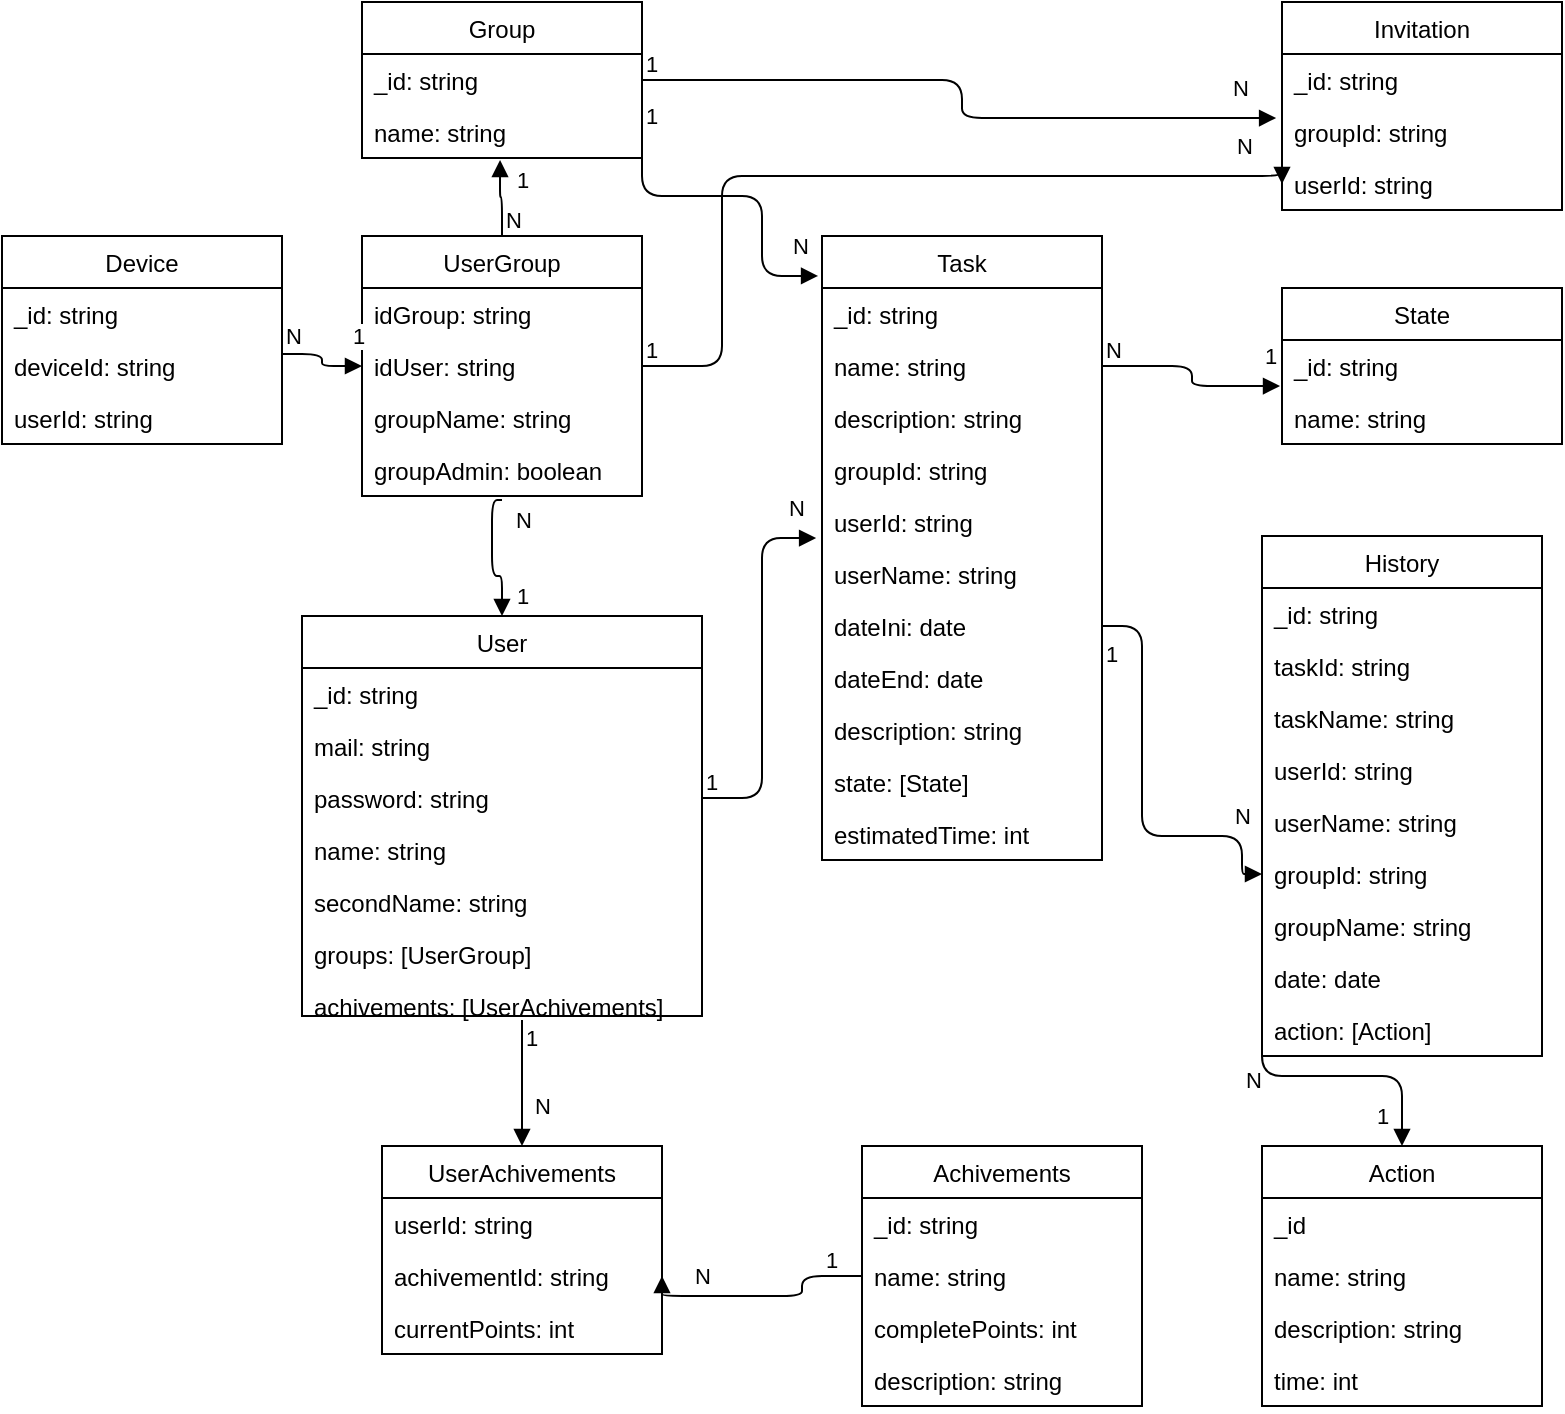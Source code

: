 <mxfile version="14.4.3" type="device"><diagram id="mBvxw70yb0Zf4yTF3M4U" name="Página-1"><mxGraphModel dx="1422" dy="822" grid="1" gridSize="10" guides="1" tooltips="1" connect="1" arrows="1" fold="1" page="1" pageScale="1" pageWidth="827" pageHeight="1169" math="0" shadow="0"><root><mxCell id="0"/><mxCell id="1" parent="0"/><mxCell id="lRIT42_bY--8WyriqjhK-4" value="Group" style="swimlane;fontStyle=0;childLayout=stackLayout;horizontal=1;startSize=26;fillColor=none;horizontalStack=0;resizeParent=1;resizeParentMax=0;resizeLast=0;collapsible=1;marginBottom=0;" parent="1" vertex="1"><mxGeometry x="200" y="13" width="140" height="78" as="geometry"><mxRectangle x="359" y="520" width="90" height="26" as="alternateBounds"/></mxGeometry></mxCell><mxCell id="lRIT42_bY--8WyriqjhK-5" value="_id: string" style="text;strokeColor=none;fillColor=none;align=left;verticalAlign=top;spacingLeft=4;spacingRight=4;overflow=hidden;rotatable=0;points=[[0,0.5],[1,0.5]];portConstraint=eastwest;" parent="lRIT42_bY--8WyriqjhK-4" vertex="1"><mxGeometry y="26" width="140" height="26" as="geometry"/></mxCell><mxCell id="lRIT42_bY--8WyriqjhK-6" value="name: string" style="text;strokeColor=none;fillColor=none;align=left;verticalAlign=top;spacingLeft=4;spacingRight=4;overflow=hidden;rotatable=0;points=[[0,0.5],[1,0.5]];portConstraint=eastwest;" parent="lRIT42_bY--8WyriqjhK-4" vertex="1"><mxGeometry y="52" width="140" height="26" as="geometry"/></mxCell><mxCell id="lRIT42_bY--8WyriqjhK-8" value="Invitation" style="swimlane;fontStyle=0;childLayout=stackLayout;horizontal=1;startSize=26;fillColor=none;horizontalStack=0;resizeParent=1;resizeParentMax=0;resizeLast=0;collapsible=1;marginBottom=0;" parent="1" vertex="1"><mxGeometry x="660" y="13" width="140" height="104" as="geometry"/></mxCell><mxCell id="lRIT42_bY--8WyriqjhK-9" value="_id: string" style="text;strokeColor=none;fillColor=none;align=left;verticalAlign=top;spacingLeft=4;spacingRight=4;overflow=hidden;rotatable=0;points=[[0,0.5],[1,0.5]];portConstraint=eastwest;" parent="lRIT42_bY--8WyriqjhK-8" vertex="1"><mxGeometry y="26" width="140" height="26" as="geometry"/></mxCell><mxCell id="lRIT42_bY--8WyriqjhK-10" value="groupId: string" style="text;strokeColor=none;fillColor=none;align=left;verticalAlign=top;spacingLeft=4;spacingRight=4;overflow=hidden;rotatable=0;points=[[0,0.5],[1,0.5]];portConstraint=eastwest;" parent="lRIT42_bY--8WyriqjhK-8" vertex="1"><mxGeometry y="52" width="140" height="26" as="geometry"/></mxCell><mxCell id="lRIT42_bY--8WyriqjhK-11" value="userId: string" style="text;strokeColor=none;fillColor=none;align=left;verticalAlign=top;spacingLeft=4;spacingRight=4;overflow=hidden;rotatable=0;points=[[0,0.5],[1,0.5]];portConstraint=eastwest;" parent="lRIT42_bY--8WyriqjhK-8" vertex="1"><mxGeometry y="78" width="140" height="26" as="geometry"/></mxCell><mxCell id="lRIT42_bY--8WyriqjhK-12" value="" style="endArrow=block;endFill=1;html=1;edgeStyle=orthogonalEdgeStyle;align=left;verticalAlign=top;exitX=1;exitY=0.5;exitDx=0;exitDy=0;entryX=-0.021;entryY=0.231;entryDx=0;entryDy=0;entryPerimeter=0;" parent="1" source="lRIT42_bY--8WyriqjhK-5" target="lRIT42_bY--8WyriqjhK-10" edge="1"><mxGeometry x="-1" relative="1" as="geometry"><mxPoint x="300" y="233" as="sourcePoint"/><mxPoint x="460" y="233" as="targetPoint"/></mxGeometry></mxCell><mxCell id="lRIT42_bY--8WyriqjhK-13" value="1" style="edgeLabel;resizable=0;html=1;align=left;verticalAlign=bottom;" parent="lRIT42_bY--8WyriqjhK-12" connectable="0" vertex="1"><mxGeometry x="-1" relative="1" as="geometry"/></mxCell><mxCell id="lRIT42_bY--8WyriqjhK-14" value="N" style="edgeLabel;html=1;align=center;verticalAlign=middle;resizable=0;points=[];" parent="lRIT42_bY--8WyriqjhK-12" vertex="1" connectable="0"><mxGeometry x="0.89" y="-2" relative="1" as="geometry"><mxPoint y="-17.01" as="offset"/></mxGeometry></mxCell><mxCell id="lRIT42_bY--8WyriqjhK-15" value="User" style="swimlane;fontStyle=0;childLayout=stackLayout;horizontal=1;startSize=26;fillColor=none;horizontalStack=0;resizeParent=1;resizeParentMax=0;resizeLast=0;collapsible=1;marginBottom=0;" parent="1" vertex="1"><mxGeometry x="170" y="320" width="200" height="200" as="geometry"/></mxCell><mxCell id="lRIT42_bY--8WyriqjhK-16" value="_id: string" style="text;strokeColor=none;fillColor=none;align=left;verticalAlign=top;spacingLeft=4;spacingRight=4;overflow=hidden;rotatable=0;points=[[0,0.5],[1,0.5]];portConstraint=eastwest;" parent="lRIT42_bY--8WyriqjhK-15" vertex="1"><mxGeometry y="26" width="200" height="26" as="geometry"/></mxCell><mxCell id="lRIT42_bY--8WyriqjhK-17" value="mail: string" style="text;strokeColor=none;fillColor=none;align=left;verticalAlign=top;spacingLeft=4;spacingRight=4;overflow=hidden;rotatable=0;points=[[0,0.5],[1,0.5]];portConstraint=eastwest;" parent="lRIT42_bY--8WyriqjhK-15" vertex="1"><mxGeometry y="52" width="200" height="26" as="geometry"/></mxCell><mxCell id="lRIT42_bY--8WyriqjhK-18" value="password: string" style="text;strokeColor=none;fillColor=none;align=left;verticalAlign=top;spacingLeft=4;spacingRight=4;overflow=hidden;rotatable=0;points=[[0,0.5],[1,0.5]];portConstraint=eastwest;" parent="lRIT42_bY--8WyriqjhK-15" vertex="1"><mxGeometry y="78" width="200" height="26" as="geometry"/></mxCell><mxCell id="lRIT42_bY--8WyriqjhK-24" value="name: string" style="text;strokeColor=none;fillColor=none;align=left;verticalAlign=top;spacingLeft=4;spacingRight=4;overflow=hidden;rotatable=0;points=[[0,0.5],[1,0.5]];portConstraint=eastwest;" parent="lRIT42_bY--8WyriqjhK-15" vertex="1"><mxGeometry y="104" width="200" height="26" as="geometry"/></mxCell><mxCell id="lRIT42_bY--8WyriqjhK-25" value="secondName: string" style="text;strokeColor=none;fillColor=none;align=left;verticalAlign=top;spacingLeft=4;spacingRight=4;overflow=hidden;rotatable=0;points=[[0,0.5],[1,0.5]];portConstraint=eastwest;" parent="lRIT42_bY--8WyriqjhK-15" vertex="1"><mxGeometry y="130" width="200" height="26" as="geometry"/></mxCell><mxCell id="lRIT42_bY--8WyriqjhK-26" value="groups: [UserGroup]" style="text;strokeColor=none;fillColor=none;align=left;verticalAlign=top;spacingLeft=4;spacingRight=4;overflow=hidden;rotatable=0;points=[[0,0.5],[1,0.5]];portConstraint=eastwest;" parent="lRIT42_bY--8WyriqjhK-15" vertex="1"><mxGeometry y="156" width="200" height="26" as="geometry"/></mxCell><mxCell id="lRIT42_bY--8WyriqjhK-115" value="achivements: [UserAchivements]" style="text;strokeColor=none;fillColor=none;align=left;verticalAlign=top;spacingLeft=4;spacingRight=4;overflow=hidden;rotatable=0;points=[[0,0.5],[1,0.5]];portConstraint=eastwest;" parent="lRIT42_bY--8WyriqjhK-15" vertex="1"><mxGeometry y="182" width="200" height="18" as="geometry"/></mxCell><mxCell id="lRIT42_bY--8WyriqjhK-38" value="UserGroup" style="swimlane;fontStyle=0;childLayout=stackLayout;horizontal=1;startSize=26;fillColor=none;horizontalStack=0;resizeParent=1;resizeParentMax=0;resizeLast=0;collapsible=1;marginBottom=0;" parent="1" vertex="1"><mxGeometry x="200" y="130" width="140" height="130" as="geometry"/></mxCell><mxCell id="lRIT42_bY--8WyriqjhK-39" value="idGroup: string" style="text;strokeColor=none;fillColor=none;align=left;verticalAlign=top;spacingLeft=4;spacingRight=4;overflow=hidden;rotatable=0;points=[[0,0.5],[1,0.5]];portConstraint=eastwest;" parent="lRIT42_bY--8WyriqjhK-38" vertex="1"><mxGeometry y="26" width="140" height="26" as="geometry"/></mxCell><mxCell id="lRIT42_bY--8WyriqjhK-40" value="idUser: string" style="text;strokeColor=none;fillColor=none;align=left;verticalAlign=top;spacingLeft=4;spacingRight=4;overflow=hidden;rotatable=0;points=[[0,0.5],[1,0.5]];portConstraint=eastwest;" parent="lRIT42_bY--8WyriqjhK-38" vertex="1"><mxGeometry y="52" width="140" height="26" as="geometry"/></mxCell><mxCell id="lRIT42_bY--8WyriqjhK-41" value="groupName: string" style="text;strokeColor=none;fillColor=none;align=left;verticalAlign=top;spacingLeft=4;spacingRight=4;overflow=hidden;rotatable=0;points=[[0,0.5],[1,0.5]];portConstraint=eastwest;" parent="lRIT42_bY--8WyriqjhK-38" vertex="1"><mxGeometry y="78" width="140" height="26" as="geometry"/></mxCell><mxCell id="lRIT42_bY--8WyriqjhK-42" value="groupAdmin: boolean" style="text;strokeColor=none;fillColor=none;align=left;verticalAlign=top;spacingLeft=4;spacingRight=4;overflow=hidden;rotatable=0;points=[[0,0.5],[1,0.5]];portConstraint=eastwest;" parent="lRIT42_bY--8WyriqjhK-38" vertex="1"><mxGeometry y="104" width="140" height="26" as="geometry"/></mxCell><mxCell id="lRIT42_bY--8WyriqjhK-44" value="" style="endArrow=block;endFill=1;html=1;edgeStyle=orthogonalEdgeStyle;align=left;verticalAlign=top;exitX=0.5;exitY=0;exitDx=0;exitDy=0;entryX=0.493;entryY=1.038;entryDx=0;entryDy=0;entryPerimeter=0;" parent="1" source="lRIT42_bY--8WyriqjhK-38" target="lRIT42_bY--8WyriqjhK-6" edge="1"><mxGeometry x="-1" relative="1" as="geometry"><mxPoint x="540" y="237" as="sourcePoint"/><mxPoint x="717.06" y="243.006" as="targetPoint"/></mxGeometry></mxCell><mxCell id="lRIT42_bY--8WyriqjhK-45" value="N" style="edgeLabel;resizable=0;html=1;align=left;verticalAlign=bottom;" parent="lRIT42_bY--8WyriqjhK-44" connectable="0" vertex="1"><mxGeometry x="-1" relative="1" as="geometry"/></mxCell><mxCell id="lRIT42_bY--8WyriqjhK-46" value="1" style="edgeLabel;html=1;align=center;verticalAlign=middle;resizable=0;points=[];" parent="lRIT42_bY--8WyriqjhK-44" vertex="1" connectable="0"><mxGeometry x="0.89" y="-2" relative="1" as="geometry"><mxPoint x="8.98" y="8.0" as="offset"/></mxGeometry></mxCell><mxCell id="lRIT42_bY--8WyriqjhK-47" value="" style="endArrow=block;endFill=1;html=1;edgeStyle=orthogonalEdgeStyle;align=left;verticalAlign=top;exitX=0.5;exitY=1.077;exitDx=0;exitDy=0;entryX=0.5;entryY=0;entryDx=0;entryDy=0;exitPerimeter=0;" parent="1" source="lRIT42_bY--8WyriqjhK-42" target="lRIT42_bY--8WyriqjhK-15" edge="1"><mxGeometry x="-1" relative="1" as="geometry"><mxPoint x="582.9" y="357" as="sourcePoint"/><mxPoint x="759.96" y="363.006" as="targetPoint"/><Array as="points"><mxPoint x="265" y="262"/><mxPoint x="265" y="300"/><mxPoint x="270" y="300"/></Array></mxGeometry></mxCell><mxCell id="lRIT42_bY--8WyriqjhK-48" value="N" style="edgeLabel;resizable=0;html=1;align=left;verticalAlign=bottom;" parent="lRIT42_bY--8WyriqjhK-47" connectable="0" vertex="1"><mxGeometry x="-1" relative="1" as="geometry"><mxPoint x="5.04" y="18" as="offset"/></mxGeometry></mxCell><mxCell id="lRIT42_bY--8WyriqjhK-49" value="1" style="edgeLabel;html=1;align=center;verticalAlign=middle;resizable=0;points=[];" parent="lRIT42_bY--8WyriqjhK-47" vertex="1" connectable="0"><mxGeometry x="0.89" y="-2" relative="1" as="geometry"><mxPoint x="12" y="-6.96" as="offset"/></mxGeometry></mxCell><mxCell id="lRIT42_bY--8WyriqjhK-50" value="Task" style="swimlane;fontStyle=0;childLayout=stackLayout;horizontal=1;startSize=26;fillColor=none;horizontalStack=0;resizeParent=1;resizeParentMax=0;resizeLast=0;collapsible=1;marginBottom=0;" parent="1" vertex="1"><mxGeometry x="430" y="130" width="140" height="312" as="geometry"/></mxCell><mxCell id="lRIT42_bY--8WyriqjhK-51" value="_id: string" style="text;strokeColor=none;fillColor=none;align=left;verticalAlign=top;spacingLeft=4;spacingRight=4;overflow=hidden;rotatable=0;points=[[0,0.5],[1,0.5]];portConstraint=eastwest;" parent="lRIT42_bY--8WyriqjhK-50" vertex="1"><mxGeometry y="26" width="140" height="26" as="geometry"/></mxCell><mxCell id="lRIT42_bY--8WyriqjhK-52" value="name: string" style="text;strokeColor=none;fillColor=none;align=left;verticalAlign=top;spacingLeft=4;spacingRight=4;overflow=hidden;rotatable=0;points=[[0,0.5],[1,0.5]];portConstraint=eastwest;" parent="lRIT42_bY--8WyriqjhK-50" vertex="1"><mxGeometry y="52" width="140" height="26" as="geometry"/></mxCell><mxCell id="lRIT42_bY--8WyriqjhK-56" value="description: string" style="text;strokeColor=none;fillColor=none;align=left;verticalAlign=top;spacingLeft=4;spacingRight=4;overflow=hidden;rotatable=0;points=[[0,0.5],[1,0.5]];portConstraint=eastwest;" parent="lRIT42_bY--8WyriqjhK-50" vertex="1"><mxGeometry y="78" width="140" height="26" as="geometry"/></mxCell><mxCell id="lRIT42_bY--8WyriqjhK-58" value="groupId: string" style="text;strokeColor=none;fillColor=none;align=left;verticalAlign=top;spacingLeft=4;spacingRight=4;overflow=hidden;rotatable=0;points=[[0,0.5],[1,0.5]];portConstraint=eastwest;" parent="lRIT42_bY--8WyriqjhK-50" vertex="1"><mxGeometry y="104" width="140" height="26" as="geometry"/></mxCell><mxCell id="lRIT42_bY--8WyriqjhK-59" value="userId: string" style="text;strokeColor=none;fillColor=none;align=left;verticalAlign=top;spacingLeft=4;spacingRight=4;overflow=hidden;rotatable=0;points=[[0,0.5],[1,0.5]];portConstraint=eastwest;" parent="lRIT42_bY--8WyriqjhK-50" vertex="1"><mxGeometry y="130" width="140" height="26" as="geometry"/></mxCell><mxCell id="lRIT42_bY--8WyriqjhK-60" value="userName: string" style="text;strokeColor=none;fillColor=none;align=left;verticalAlign=top;spacingLeft=4;spacingRight=4;overflow=hidden;rotatable=0;points=[[0,0.5],[1,0.5]];portConstraint=eastwest;" parent="lRIT42_bY--8WyriqjhK-50" vertex="1"><mxGeometry y="156" width="140" height="26" as="geometry"/></mxCell><mxCell id="lRIT42_bY--8WyriqjhK-61" value="dateIni: date" style="text;strokeColor=none;fillColor=none;align=left;verticalAlign=top;spacingLeft=4;spacingRight=4;overflow=hidden;rotatable=0;points=[[0,0.5],[1,0.5]];portConstraint=eastwest;" parent="lRIT42_bY--8WyriqjhK-50" vertex="1"><mxGeometry y="182" width="140" height="26" as="geometry"/></mxCell><mxCell id="lRIT42_bY--8WyriqjhK-62" value="dateEnd: date" style="text;strokeColor=none;fillColor=none;align=left;verticalAlign=top;spacingLeft=4;spacingRight=4;overflow=hidden;rotatable=0;points=[[0,0.5],[1,0.5]];portConstraint=eastwest;" parent="lRIT42_bY--8WyriqjhK-50" vertex="1"><mxGeometry y="208" width="140" height="26" as="geometry"/></mxCell><mxCell id="lRIT42_bY--8WyriqjhK-63" value="description: string" style="text;strokeColor=none;fillColor=none;align=left;verticalAlign=top;spacingLeft=4;spacingRight=4;overflow=hidden;rotatable=0;points=[[0,0.5],[1,0.5]];portConstraint=eastwest;" parent="lRIT42_bY--8WyriqjhK-50" vertex="1"><mxGeometry y="234" width="140" height="26" as="geometry"/></mxCell><mxCell id="lRIT42_bY--8WyriqjhK-64" value="state: [State]" style="text;strokeColor=none;fillColor=none;align=left;verticalAlign=top;spacingLeft=4;spacingRight=4;overflow=hidden;rotatable=0;points=[[0,0.5],[1,0.5]];portConstraint=eastwest;" parent="lRIT42_bY--8WyriqjhK-50" vertex="1"><mxGeometry y="260" width="140" height="26" as="geometry"/></mxCell><mxCell id="lRIT42_bY--8WyriqjhK-65" value="estimatedTime: int" style="text;strokeColor=none;fillColor=none;align=left;verticalAlign=top;spacingLeft=4;spacingRight=4;overflow=hidden;rotatable=0;points=[[0,0.5],[1,0.5]];portConstraint=eastwest;" parent="lRIT42_bY--8WyriqjhK-50" vertex="1"><mxGeometry y="286" width="140" height="26" as="geometry"/></mxCell><mxCell id="lRIT42_bY--8WyriqjhK-67" value="" style="endArrow=block;endFill=1;html=1;edgeStyle=orthogonalEdgeStyle;align=left;verticalAlign=top;exitX=1;exitY=0.5;exitDx=0;exitDy=0;entryX=-0.014;entryY=0.064;entryDx=0;entryDy=0;entryPerimeter=0;" parent="1" source="lRIT42_bY--8WyriqjhK-6" target="lRIT42_bY--8WyriqjhK-50" edge="1"><mxGeometry x="-1" relative="1" as="geometry"><mxPoint x="450" y="112" as="sourcePoint"/><mxPoint x="627.06" y="118.006" as="targetPoint"/><Array as="points"><mxPoint x="340" y="110"/><mxPoint x="400" y="110"/><mxPoint x="400" y="150"/></Array></mxGeometry></mxCell><mxCell id="lRIT42_bY--8WyriqjhK-68" value="1" style="edgeLabel;resizable=0;html=1;align=left;verticalAlign=bottom;" parent="lRIT42_bY--8WyriqjhK-67" connectable="0" vertex="1"><mxGeometry x="-1" relative="1" as="geometry"/></mxCell><mxCell id="lRIT42_bY--8WyriqjhK-69" value="N" style="edgeLabel;html=1;align=center;verticalAlign=middle;resizable=0;points=[];" parent="lRIT42_bY--8WyriqjhK-67" vertex="1" connectable="0"><mxGeometry x="0.89" y="-2" relative="1" as="geometry"><mxPoint y="-17.01" as="offset"/></mxGeometry></mxCell><mxCell id="lRIT42_bY--8WyriqjhK-70" value="" style="endArrow=block;endFill=1;html=1;edgeStyle=orthogonalEdgeStyle;align=left;verticalAlign=top;exitX=1;exitY=0.5;exitDx=0;exitDy=0;entryX=-0.021;entryY=-0.192;entryDx=0;entryDy=0;entryPerimeter=0;" parent="1" source="lRIT42_bY--8WyriqjhK-18" target="lRIT42_bY--8WyriqjhK-60" edge="1"><mxGeometry x="-1" relative="1" as="geometry"><mxPoint x="460" y="497" as="sourcePoint"/><mxPoint x="637.06" y="503.006" as="targetPoint"/></mxGeometry></mxCell><mxCell id="lRIT42_bY--8WyriqjhK-71" value="1" style="edgeLabel;resizable=0;html=1;align=left;verticalAlign=bottom;" parent="lRIT42_bY--8WyriqjhK-70" connectable="0" vertex="1"><mxGeometry x="-1" relative="1" as="geometry"/></mxCell><mxCell id="lRIT42_bY--8WyriqjhK-72" value="N" style="edgeLabel;html=1;align=center;verticalAlign=middle;resizable=0;points=[];" parent="lRIT42_bY--8WyriqjhK-70" vertex="1" connectable="0"><mxGeometry x="0.89" y="-2" relative="1" as="geometry"><mxPoint y="-17.01" as="offset"/></mxGeometry></mxCell><mxCell id="lRIT42_bY--8WyriqjhK-73" value="Device" style="swimlane;fontStyle=0;childLayout=stackLayout;horizontal=1;startSize=26;fillColor=none;horizontalStack=0;resizeParent=1;resizeParentMax=0;resizeLast=0;collapsible=1;marginBottom=0;" parent="1" vertex="1"><mxGeometry x="20" y="130" width="140" height="104" as="geometry"/></mxCell><mxCell id="lRIT42_bY--8WyriqjhK-74" value="_id: string" style="text;strokeColor=none;fillColor=none;align=left;verticalAlign=top;spacingLeft=4;spacingRight=4;overflow=hidden;rotatable=0;points=[[0,0.5],[1,0.5]];portConstraint=eastwest;" parent="lRIT42_bY--8WyriqjhK-73" vertex="1"><mxGeometry y="26" width="140" height="26" as="geometry"/></mxCell><mxCell id="lRIT42_bY--8WyriqjhK-76" value="deviceId: string" style="text;strokeColor=none;fillColor=none;align=left;verticalAlign=top;spacingLeft=4;spacingRight=4;overflow=hidden;rotatable=0;points=[[0,0.5],[1,0.5]];portConstraint=eastwest;" parent="lRIT42_bY--8WyriqjhK-73" vertex="1"><mxGeometry y="52" width="140" height="26" as="geometry"/></mxCell><mxCell id="oiIY5G1CBraX-RQj-Dd1-1" value="userId: string" style="text;strokeColor=none;fillColor=none;align=left;verticalAlign=top;spacingLeft=4;spacingRight=4;overflow=hidden;rotatable=0;points=[[0,0.5],[1,0.5]];portConstraint=eastwest;" vertex="1" parent="lRIT42_bY--8WyriqjhK-73"><mxGeometry y="78" width="140" height="26" as="geometry"/></mxCell><mxCell id="lRIT42_bY--8WyriqjhK-77" value="" style="endArrow=block;endFill=1;html=1;edgeStyle=orthogonalEdgeStyle;align=left;verticalAlign=top;exitX=1;exitY=0.269;exitDx=0;exitDy=0;entryX=0;entryY=0.5;entryDx=0;entryDy=0;exitPerimeter=0;" parent="1" source="lRIT42_bY--8WyriqjhK-76" target="lRIT42_bY--8WyriqjhK-40" edge="1"><mxGeometry x="-1" relative="1" as="geometry"><mxPoint x="184.06" y="251.994" as="sourcePoint"/><mxPoint x="627.06" y="118.006" as="targetPoint"/></mxGeometry></mxCell><mxCell id="lRIT42_bY--8WyriqjhK-78" value="N" style="edgeLabel;resizable=0;html=1;align=left;verticalAlign=bottom;" parent="lRIT42_bY--8WyriqjhK-77" connectable="0" vertex="1"><mxGeometry x="-1" relative="1" as="geometry"/></mxCell><mxCell id="lRIT42_bY--8WyriqjhK-79" value="1" style="edgeLabel;html=1;align=center;verticalAlign=middle;resizable=0;points=[];" parent="lRIT42_bY--8WyriqjhK-77" vertex="1" connectable="0"><mxGeometry x="0.89" y="-2" relative="1" as="geometry"><mxPoint y="-17.01" as="offset"/></mxGeometry></mxCell><mxCell id="lRIT42_bY--8WyriqjhK-80" value="State" style="swimlane;fontStyle=0;childLayout=stackLayout;horizontal=1;startSize=26;fillColor=none;horizontalStack=0;resizeParent=1;resizeParentMax=0;resizeLast=0;collapsible=1;marginBottom=0;" parent="1" vertex="1"><mxGeometry x="660" y="156" width="140" height="78" as="geometry"/></mxCell><mxCell id="lRIT42_bY--8WyriqjhK-81" value="_id: string" style="text;strokeColor=none;fillColor=none;align=left;verticalAlign=top;spacingLeft=4;spacingRight=4;overflow=hidden;rotatable=0;points=[[0,0.5],[1,0.5]];portConstraint=eastwest;" parent="lRIT42_bY--8WyriqjhK-80" vertex="1"><mxGeometry y="26" width="140" height="26" as="geometry"/></mxCell><mxCell id="lRIT42_bY--8WyriqjhK-82" value="name: string" style="text;strokeColor=none;fillColor=none;align=left;verticalAlign=top;spacingLeft=4;spacingRight=4;overflow=hidden;rotatable=0;points=[[0,0.5],[1,0.5]];portConstraint=eastwest;" parent="lRIT42_bY--8WyriqjhK-80" vertex="1"><mxGeometry y="52" width="140" height="26" as="geometry"/></mxCell><mxCell id="lRIT42_bY--8WyriqjhK-84" value="" style="endArrow=block;endFill=1;html=1;edgeStyle=orthogonalEdgeStyle;align=left;verticalAlign=top;exitX=1;exitY=0.5;exitDx=0;exitDy=0;entryX=0;entryY=0.5;entryDx=0;entryDy=0;" parent="1" source="lRIT42_bY--8WyriqjhK-40" target="lRIT42_bY--8WyriqjhK-11" edge="1"><mxGeometry x="-1" relative="1" as="geometry"><mxPoint x="370" y="99" as="sourcePoint"/><mxPoint x="527.06" y="101.006" as="targetPoint"/><Array as="points"><mxPoint x="380" y="195"/><mxPoint x="380" y="100"/><mxPoint x="660" y="100"/></Array></mxGeometry></mxCell><mxCell id="lRIT42_bY--8WyriqjhK-85" value="1" style="edgeLabel;resizable=0;html=1;align=left;verticalAlign=bottom;" parent="lRIT42_bY--8WyriqjhK-84" connectable="0" vertex="1"><mxGeometry x="-1" relative="1" as="geometry"/></mxCell><mxCell id="lRIT42_bY--8WyriqjhK-86" value="N" style="edgeLabel;html=1;align=center;verticalAlign=middle;resizable=0;points=[];" parent="lRIT42_bY--8WyriqjhK-84" vertex="1" connectable="0"><mxGeometry x="0.89" y="-2" relative="1" as="geometry"><mxPoint y="-17.01" as="offset"/></mxGeometry></mxCell><mxCell id="lRIT42_bY--8WyriqjhK-90" value="History" style="swimlane;fontStyle=0;childLayout=stackLayout;horizontal=1;startSize=26;fillColor=none;horizontalStack=0;resizeParent=1;resizeParentMax=0;resizeLast=0;collapsible=1;marginBottom=0;" parent="1" vertex="1"><mxGeometry x="650" y="280" width="140" height="260" as="geometry"/></mxCell><mxCell id="lRIT42_bY--8WyriqjhK-91" value="_id: string" style="text;strokeColor=none;fillColor=none;align=left;verticalAlign=top;spacingLeft=4;spacingRight=4;overflow=hidden;rotatable=0;points=[[0,0.5],[1,0.5]];portConstraint=eastwest;" parent="lRIT42_bY--8WyriqjhK-90" vertex="1"><mxGeometry y="26" width="140" height="26" as="geometry"/></mxCell><mxCell id="lRIT42_bY--8WyriqjhK-92" value="taskId: string" style="text;strokeColor=none;fillColor=none;align=left;verticalAlign=top;spacingLeft=4;spacingRight=4;overflow=hidden;rotatable=0;points=[[0,0.5],[1,0.5]];portConstraint=eastwest;" parent="lRIT42_bY--8WyriqjhK-90" vertex="1"><mxGeometry y="52" width="140" height="26" as="geometry"/></mxCell><mxCell id="lRIT42_bY--8WyriqjhK-93" value="taskName: string" style="text;strokeColor=none;fillColor=none;align=left;verticalAlign=top;spacingLeft=4;spacingRight=4;overflow=hidden;rotatable=0;points=[[0,0.5],[1,0.5]];portConstraint=eastwest;" parent="lRIT42_bY--8WyriqjhK-90" vertex="1"><mxGeometry y="78" width="140" height="26" as="geometry"/></mxCell><mxCell id="lRIT42_bY--8WyriqjhK-94" value="userId: string" style="text;strokeColor=none;fillColor=none;align=left;verticalAlign=top;spacingLeft=4;spacingRight=4;overflow=hidden;rotatable=0;points=[[0,0.5],[1,0.5]];portConstraint=eastwest;" parent="lRIT42_bY--8WyriqjhK-90" vertex="1"><mxGeometry y="104" width="140" height="26" as="geometry"/></mxCell><mxCell id="lRIT42_bY--8WyriqjhK-95" value="userName: string" style="text;strokeColor=none;fillColor=none;align=left;verticalAlign=top;spacingLeft=4;spacingRight=4;overflow=hidden;rotatable=0;points=[[0,0.5],[1,0.5]];portConstraint=eastwest;" parent="lRIT42_bY--8WyriqjhK-90" vertex="1"><mxGeometry y="130" width="140" height="26" as="geometry"/></mxCell><mxCell id="lRIT42_bY--8WyriqjhK-96" value="groupId: string" style="text;strokeColor=none;fillColor=none;align=left;verticalAlign=top;spacingLeft=4;spacingRight=4;overflow=hidden;rotatable=0;points=[[0,0.5],[1,0.5]];portConstraint=eastwest;" parent="lRIT42_bY--8WyriqjhK-90" vertex="1"><mxGeometry y="156" width="140" height="26" as="geometry"/></mxCell><mxCell id="lRIT42_bY--8WyriqjhK-97" value="groupName: string" style="text;strokeColor=none;fillColor=none;align=left;verticalAlign=top;spacingLeft=4;spacingRight=4;overflow=hidden;rotatable=0;points=[[0,0.5],[1,0.5]];portConstraint=eastwest;" parent="lRIT42_bY--8WyriqjhK-90" vertex="1"><mxGeometry y="182" width="140" height="26" as="geometry"/></mxCell><mxCell id="lRIT42_bY--8WyriqjhK-98" value="date: date" style="text;strokeColor=none;fillColor=none;align=left;verticalAlign=top;spacingLeft=4;spacingRight=4;overflow=hidden;rotatable=0;points=[[0,0.5],[1,0.5]];portConstraint=eastwest;" parent="lRIT42_bY--8WyriqjhK-90" vertex="1"><mxGeometry y="208" width="140" height="26" as="geometry"/></mxCell><mxCell id="lRIT42_bY--8WyriqjhK-99" value="action: [Action]" style="text;strokeColor=none;fillColor=none;align=left;verticalAlign=top;spacingLeft=4;spacingRight=4;overflow=hidden;rotatable=0;points=[[0,0.5],[1,0.5]];portConstraint=eastwest;" parent="lRIT42_bY--8WyriqjhK-90" vertex="1"><mxGeometry y="234" width="140" height="26" as="geometry"/></mxCell><mxCell id="lRIT42_bY--8WyriqjhK-100" value="Action" style="swimlane;fontStyle=0;childLayout=stackLayout;horizontal=1;startSize=26;fillColor=none;horizontalStack=0;resizeParent=1;resizeParentMax=0;resizeLast=0;collapsible=1;marginBottom=0;" parent="1" vertex="1"><mxGeometry x="650" y="585" width="140" height="130" as="geometry"/></mxCell><mxCell id="lRIT42_bY--8WyriqjhK-101" value="_id" style="text;strokeColor=none;fillColor=none;align=left;verticalAlign=top;spacingLeft=4;spacingRight=4;overflow=hidden;rotatable=0;points=[[0,0.5],[1,0.5]];portConstraint=eastwest;" parent="lRIT42_bY--8WyriqjhK-100" vertex="1"><mxGeometry y="26" width="140" height="26" as="geometry"/></mxCell><mxCell id="lRIT42_bY--8WyriqjhK-102" value="name: string" style="text;strokeColor=none;fillColor=none;align=left;verticalAlign=top;spacingLeft=4;spacingRight=4;overflow=hidden;rotatable=0;points=[[0,0.5],[1,0.5]];portConstraint=eastwest;" parent="lRIT42_bY--8WyriqjhK-100" vertex="1"><mxGeometry y="52" width="140" height="26" as="geometry"/></mxCell><mxCell id="lRIT42_bY--8WyriqjhK-103" value="description: string" style="text;strokeColor=none;fillColor=none;align=left;verticalAlign=top;spacingLeft=4;spacingRight=4;overflow=hidden;rotatable=0;points=[[0,0.5],[1,0.5]];portConstraint=eastwest;" parent="lRIT42_bY--8WyriqjhK-100" vertex="1"><mxGeometry y="78" width="140" height="26" as="geometry"/></mxCell><mxCell id="lRIT42_bY--8WyriqjhK-124" value="time: int" style="text;strokeColor=none;fillColor=none;align=left;verticalAlign=top;spacingLeft=4;spacingRight=4;overflow=hidden;rotatable=0;points=[[0,0.5],[1,0.5]];portConstraint=eastwest;" parent="lRIT42_bY--8WyriqjhK-100" vertex="1"><mxGeometry y="104" width="140" height="26" as="geometry"/></mxCell><mxCell id="lRIT42_bY--8WyriqjhK-104" value="UserAchivements" style="swimlane;fontStyle=0;childLayout=stackLayout;horizontal=1;startSize=26;fillColor=none;horizontalStack=0;resizeParent=1;resizeParentMax=0;resizeLast=0;collapsible=1;marginBottom=0;" parent="1" vertex="1"><mxGeometry x="210" y="585" width="140" height="104" as="geometry"/></mxCell><mxCell id="lRIT42_bY--8WyriqjhK-105" value="userId: string" style="text;strokeColor=none;fillColor=none;align=left;verticalAlign=top;spacingLeft=4;spacingRight=4;overflow=hidden;rotatable=0;points=[[0,0.5],[1,0.5]];portConstraint=eastwest;" parent="lRIT42_bY--8WyriqjhK-104" vertex="1"><mxGeometry y="26" width="140" height="26" as="geometry"/></mxCell><mxCell id="lRIT42_bY--8WyriqjhK-106" value="achivementId: string" style="text;strokeColor=none;fillColor=none;align=left;verticalAlign=top;spacingLeft=4;spacingRight=4;overflow=hidden;rotatable=0;points=[[0,0.5],[1,0.5]];portConstraint=eastwest;" parent="lRIT42_bY--8WyriqjhK-104" vertex="1"><mxGeometry y="52" width="140" height="26" as="geometry"/></mxCell><mxCell id="lRIT42_bY--8WyriqjhK-107" value="currentPoints: int" style="text;strokeColor=none;fillColor=none;align=left;verticalAlign=top;spacingLeft=4;spacingRight=4;overflow=hidden;rotatable=0;points=[[0,0.5],[1,0.5]];portConstraint=eastwest;" parent="lRIT42_bY--8WyriqjhK-104" vertex="1"><mxGeometry y="78" width="140" height="26" as="geometry"/></mxCell><mxCell id="lRIT42_bY--8WyriqjhK-110" value="Achivements" style="swimlane;fontStyle=0;childLayout=stackLayout;horizontal=1;startSize=26;fillColor=none;horizontalStack=0;resizeParent=1;resizeParentMax=0;resizeLast=0;collapsible=1;marginBottom=0;" parent="1" vertex="1"><mxGeometry x="450" y="585" width="140" height="130" as="geometry"/></mxCell><mxCell id="lRIT42_bY--8WyriqjhK-111" value="_id: string" style="text;strokeColor=none;fillColor=none;align=left;verticalAlign=top;spacingLeft=4;spacingRight=4;overflow=hidden;rotatable=0;points=[[0,0.5],[1,0.5]];portConstraint=eastwest;" parent="lRIT42_bY--8WyriqjhK-110" vertex="1"><mxGeometry y="26" width="140" height="26" as="geometry"/></mxCell><mxCell id="lRIT42_bY--8WyriqjhK-112" value="name: string" style="text;strokeColor=none;fillColor=none;align=left;verticalAlign=top;spacingLeft=4;spacingRight=4;overflow=hidden;rotatable=0;points=[[0,0.5],[1,0.5]];portConstraint=eastwest;" parent="lRIT42_bY--8WyriqjhK-110" vertex="1"><mxGeometry y="52" width="140" height="26" as="geometry"/></mxCell><mxCell id="lRIT42_bY--8WyriqjhK-113" value="completePoints: int" style="text;strokeColor=none;fillColor=none;align=left;verticalAlign=top;spacingLeft=4;spacingRight=4;overflow=hidden;rotatable=0;points=[[0,0.5],[1,0.5]];portConstraint=eastwest;" parent="lRIT42_bY--8WyriqjhK-110" vertex="1"><mxGeometry y="78" width="140" height="26" as="geometry"/></mxCell><mxCell id="lRIT42_bY--8WyriqjhK-114" value="description: string" style="text;strokeColor=none;fillColor=none;align=left;verticalAlign=top;spacingLeft=4;spacingRight=4;overflow=hidden;rotatable=0;points=[[0,0.5],[1,0.5]];portConstraint=eastwest;" parent="lRIT42_bY--8WyriqjhK-110" vertex="1"><mxGeometry y="104" width="140" height="26" as="geometry"/></mxCell><mxCell id="lRIT42_bY--8WyriqjhK-118" value="" style="endArrow=block;endFill=1;html=1;edgeStyle=orthogonalEdgeStyle;align=left;verticalAlign=top;entryX=0.5;entryY=0;entryDx=0;entryDy=0;exitX=0.55;exitY=1.111;exitDx=0;exitDy=0;exitPerimeter=0;" parent="1" target="lRIT42_bY--8WyriqjhK-104" edge="1" source="lRIT42_bY--8WyriqjhK-115"><mxGeometry x="-1" relative="1" as="geometry"><mxPoint x="280" y="600" as="sourcePoint"/><mxPoint x="167.06" y="643.996" as="targetPoint"/><Array as="points"><mxPoint x="280" y="560"/><mxPoint x="280" y="560"/></Array></mxGeometry></mxCell><mxCell id="lRIT42_bY--8WyriqjhK-119" value="1" style="edgeLabel;resizable=0;html=1;align=left;verticalAlign=bottom;" parent="lRIT42_bY--8WyriqjhK-118" connectable="0" vertex="1"><mxGeometry x="-1" relative="1" as="geometry"><mxPoint y="18" as="offset"/></mxGeometry></mxCell><mxCell id="lRIT42_bY--8WyriqjhK-120" value="N" style="edgeLabel;html=1;align=center;verticalAlign=middle;resizable=0;points=[];" parent="lRIT42_bY--8WyriqjhK-118" vertex="1" connectable="0"><mxGeometry x="0.89" y="-2" relative="1" as="geometry"><mxPoint x="12" y="-17.01" as="offset"/></mxGeometry></mxCell><mxCell id="lRIT42_bY--8WyriqjhK-121" value="" style="endArrow=block;endFill=1;html=1;edgeStyle=orthogonalEdgeStyle;align=left;verticalAlign=top;exitX=0;exitY=0.5;exitDx=0;exitDy=0;entryX=1;entryY=0.5;entryDx=0;entryDy=0;" parent="1" source="lRIT42_bY--8WyriqjhK-112" target="lRIT42_bY--8WyriqjhK-106" edge="1"><mxGeometry x="-1" relative="1" as="geometry"><mxPoint x="290" y="610" as="sourcePoint"/><mxPoint x="360" y="750" as="targetPoint"/><Array as="points"><mxPoint x="420" y="650"/><mxPoint x="420" y="660"/><mxPoint x="350" y="660"/></Array></mxGeometry></mxCell><mxCell id="lRIT42_bY--8WyriqjhK-122" value="1" style="edgeLabel;resizable=0;html=1;align=left;verticalAlign=bottom;" parent="lRIT42_bY--8WyriqjhK-121" connectable="0" vertex="1"><mxGeometry x="-1" relative="1" as="geometry"><mxPoint x="-20" as="offset"/></mxGeometry></mxCell><mxCell id="lRIT42_bY--8WyriqjhK-123" value="N" style="edgeLabel;html=1;align=center;verticalAlign=middle;resizable=0;points=[];" parent="lRIT42_bY--8WyriqjhK-121" vertex="1" connectable="0"><mxGeometry x="0.89" y="-2" relative="1" as="geometry"><mxPoint x="18" y="-7" as="offset"/></mxGeometry></mxCell><mxCell id="mLACbddEW_C-6-8BlsGg-1" value="" style="endArrow=block;endFill=1;html=1;edgeStyle=orthogonalEdgeStyle;align=left;verticalAlign=top;exitX=1;exitY=0.5;exitDx=0;exitDy=0;entryX=0;entryY=0.5;entryDx=0;entryDy=0;" parent="1" source="lRIT42_bY--8WyriqjhK-61" edge="1" target="lRIT42_bY--8WyriqjhK-96"><mxGeometry x="-1" relative="1" as="geometry"><mxPoint x="580" y="470" as="sourcePoint"/><mxPoint x="511" y="676" as="targetPoint"/><Array as="points"><mxPoint x="590" y="325"/><mxPoint x="590" y="430"/><mxPoint x="640" y="430"/><mxPoint x="640" y="449"/></Array></mxGeometry></mxCell><mxCell id="mLACbddEW_C-6-8BlsGg-2" value="1" style="edgeLabel;resizable=0;html=1;align=left;verticalAlign=bottom;" parent="mLACbddEW_C-6-8BlsGg-1" connectable="0" vertex="1"><mxGeometry x="-1" relative="1" as="geometry"><mxPoint y="22.01" as="offset"/></mxGeometry></mxCell><mxCell id="mLACbddEW_C-6-8BlsGg-3" value="N" style="edgeLabel;html=1;align=center;verticalAlign=middle;resizable=0;points=[];" parent="mLACbddEW_C-6-8BlsGg-1" vertex="1" connectable="0"><mxGeometry x="0.89" y="-2" relative="1" as="geometry"><mxPoint x="2" y="-28" as="offset"/></mxGeometry></mxCell><mxCell id="mLACbddEW_C-6-8BlsGg-4" value="" style="endArrow=block;endFill=1;html=1;edgeStyle=orthogonalEdgeStyle;align=left;verticalAlign=top;entryX=0.5;entryY=0;entryDx=0;entryDy=0;exitX=0;exitY=0.5;exitDx=0;exitDy=0;" parent="1" source="lRIT42_bY--8WyriqjhK-99" target="lRIT42_bY--8WyriqjhK-100" edge="1"><mxGeometry x="-1" relative="1" as="geometry"><mxPoint x="792" y="530" as="sourcePoint"/><mxPoint x="630" y="660" as="targetPoint"/><Array as="points"><mxPoint x="650" y="550"/><mxPoint x="720" y="550"/></Array></mxGeometry></mxCell><mxCell id="mLACbddEW_C-6-8BlsGg-5" value="N" style="edgeLabel;resizable=0;html=1;align=left;verticalAlign=bottom;" parent="mLACbddEW_C-6-8BlsGg-4" connectable="0" vertex="1"><mxGeometry x="-1" relative="1" as="geometry"><mxPoint x="-10" y="33" as="offset"/></mxGeometry></mxCell><mxCell id="mLACbddEW_C-6-8BlsGg-6" value="1" style="edgeLabel;html=1;align=center;verticalAlign=middle;resizable=0;points=[];" parent="mLACbddEW_C-6-8BlsGg-4" vertex="1" connectable="0"><mxGeometry x="0.89" y="-2" relative="1" as="geometry"><mxPoint x="-8" y="-8" as="offset"/></mxGeometry></mxCell><mxCell id="lRIT42_bY--8WyriqjhK-87" value="" style="endArrow=block;endFill=1;html=1;edgeStyle=orthogonalEdgeStyle;align=left;verticalAlign=top;exitX=1;exitY=0.5;exitDx=0;exitDy=0;entryX=-0.007;entryY=-0.115;entryDx=0;entryDy=0;entryPerimeter=0;" parent="1" target="lRIT42_bY--8WyriqjhK-82" edge="1" source="lRIT42_bY--8WyriqjhK-52"><mxGeometry x="-1" relative="1" as="geometry"><mxPoint x="600" y="215.99" as="sourcePoint"/><mxPoint x="697.06" y="197.996" as="targetPoint"/></mxGeometry></mxCell><mxCell id="lRIT42_bY--8WyriqjhK-88" value="N" style="edgeLabel;resizable=0;html=1;align=left;verticalAlign=bottom;" parent="lRIT42_bY--8WyriqjhK-87" connectable="0" vertex="1"><mxGeometry x="-1" relative="1" as="geometry"/></mxCell><mxCell id="lRIT42_bY--8WyriqjhK-89" value="1" style="edgeLabel;html=1;align=center;verticalAlign=middle;resizable=0;points=[];" parent="lRIT42_bY--8WyriqjhK-87" vertex="1" connectable="0"><mxGeometry x="0.89" y="-2" relative="1" as="geometry"><mxPoint y="-17.01" as="offset"/></mxGeometry></mxCell></root></mxGraphModel></diagram></mxfile>